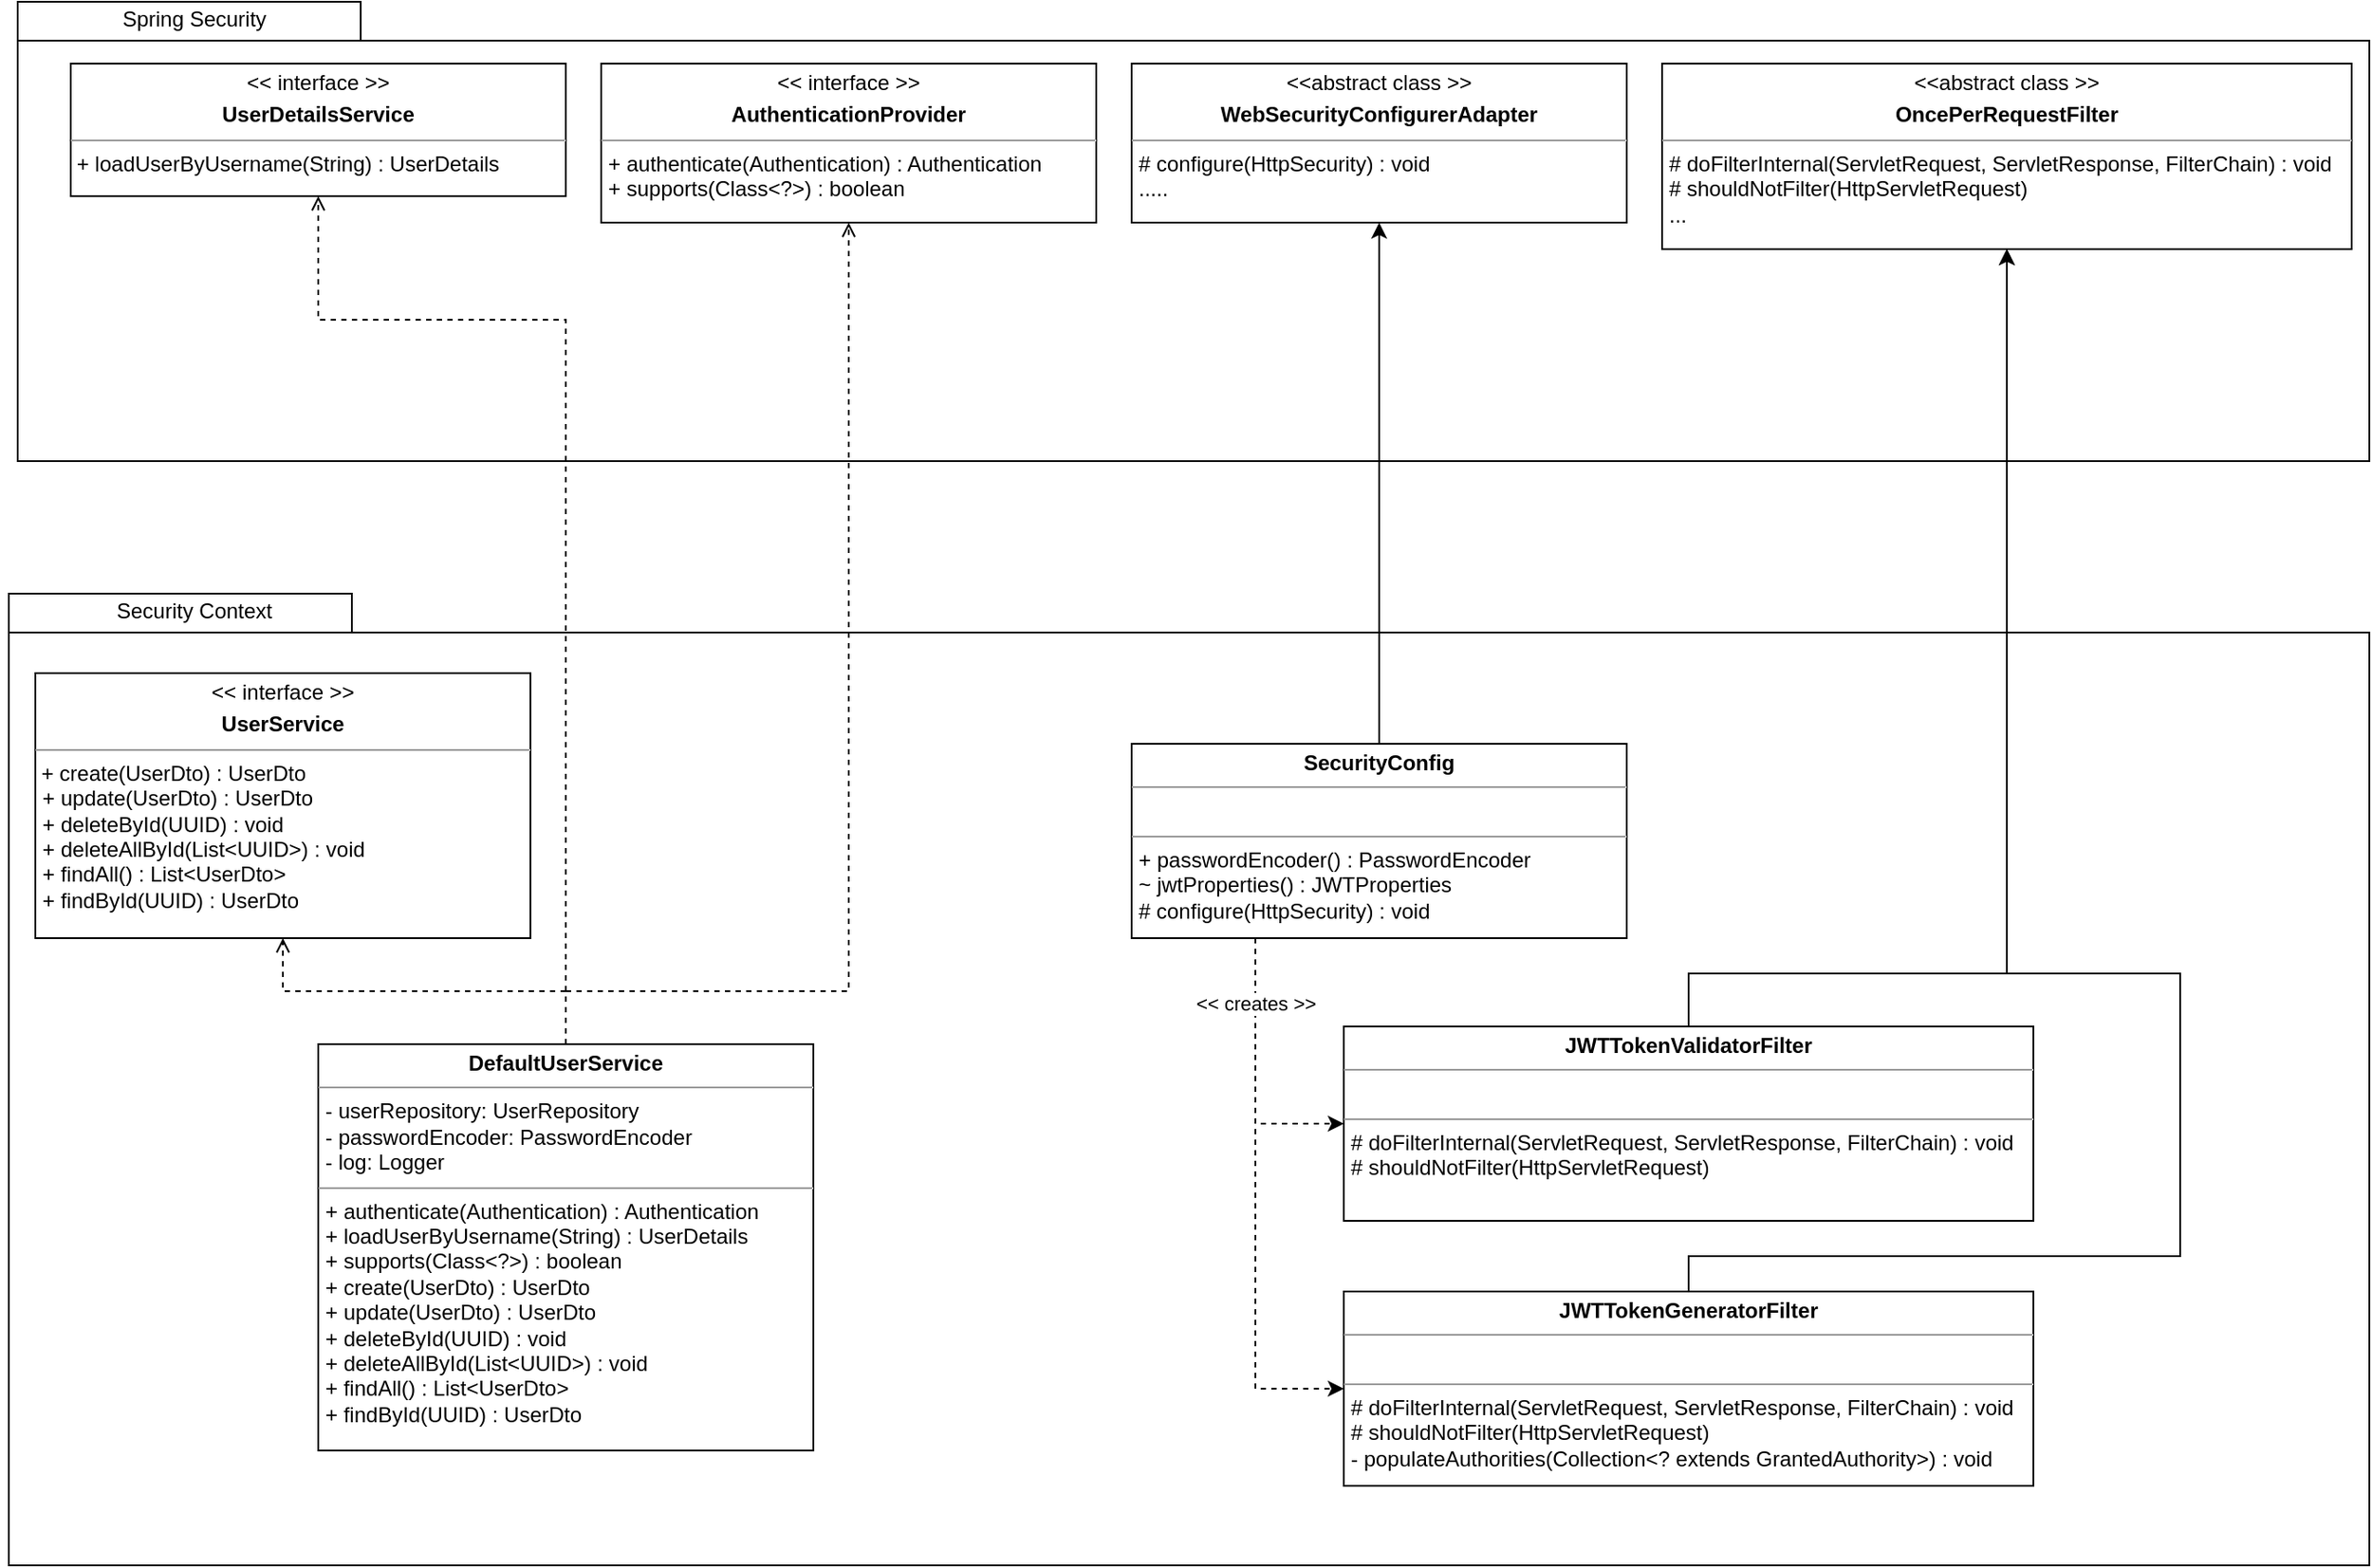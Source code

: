 <mxfile version="14.9.6" type="device"><diagram id="C5RBs43oDa-KdzZeNtuy" name="Page-1"><mxGraphModel dx="1222" dy="1139" grid="1" gridSize="10" guides="1" tooltips="1" connect="1" arrows="1" fold="1" page="1" pageScale="1" pageWidth="827" pageHeight="1169" math="0" shadow="0"><root><mxCell id="WIyWlLk6GJQsqaUBKTNV-0"/><mxCell id="WIyWlLk6GJQsqaUBKTNV-1" parent="WIyWlLk6GJQsqaUBKTNV-0"/><mxCell id="u7O5PFSHYpUWa1uGsDM9-23" value="" style="shape=folder;fontStyle=1;spacingTop=10;tabWidth=194;tabHeight=22;tabPosition=left;html=1;rounded=0;shadow=0;comic=0;labelBackgroundColor=none;strokeWidth=1;fillColor=none;fontFamily=Verdana;fontSize=10;align=center;" vertex="1" parent="WIyWlLk6GJQsqaUBKTNV-1"><mxGeometry x="25" y="585" width="1335" height="550" as="geometry"/></mxCell><mxCell id="u7O5PFSHYpUWa1uGsDM9-32" style="edgeStyle=orthogonalEdgeStyle;rounded=0;orthogonalLoop=1;jettySize=auto;html=1;dashed=1;endArrow=open;endFill=0;" edge="1" parent="WIyWlLk6GJQsqaUBKTNV-1" source="u7O5PFSHYpUWa1uGsDM9-2" target="u7O5PFSHYpUWa1uGsDM9-25"><mxGeometry relative="1" as="geometry"/></mxCell><mxCell id="u7O5PFSHYpUWa1uGsDM9-33" style="edgeStyle=orthogonalEdgeStyle;rounded=0;orthogonalLoop=1;jettySize=auto;html=1;entryX=0.5;entryY=1;entryDx=0;entryDy=0;dashed=1;endArrow=open;endFill=0;" edge="1" parent="WIyWlLk6GJQsqaUBKTNV-1" source="u7O5PFSHYpUWa1uGsDM9-2" target="u7O5PFSHYpUWa1uGsDM9-28"><mxGeometry relative="1" as="geometry"><Array as="points"><mxPoint x="340" y="430"/><mxPoint x="200" y="430"/></Array></mxGeometry></mxCell><mxCell id="u7O5PFSHYpUWa1uGsDM9-34" style="edgeStyle=orthogonalEdgeStyle;rounded=0;orthogonalLoop=1;jettySize=auto;html=1;entryX=0.5;entryY=1;entryDx=0;entryDy=0;exitX=0.5;exitY=0;exitDx=0;exitDy=0;dashed=1;endArrow=open;endFill=0;" edge="1" parent="WIyWlLk6GJQsqaUBKTNV-1" source="u7O5PFSHYpUWa1uGsDM9-2" target="u7O5PFSHYpUWa1uGsDM9-29"><mxGeometry relative="1" as="geometry"><Array as="points"><mxPoint x="340" y="810"/><mxPoint x="500" y="810"/></Array></mxGeometry></mxCell><mxCell id="u7O5PFSHYpUWa1uGsDM9-2" value="&lt;p style=&quot;margin: 0px ; margin-top: 4px ; text-align: center&quot;&gt;&lt;b&gt;DefaultUserService&lt;/b&gt;&lt;/p&gt;&lt;hr size=&quot;1&quot;&gt;&lt;p style=&quot;margin: 0px ; margin-left: 4px&quot;&gt;- userRepository: UserRepository&lt;br&gt;- passwordEncoder: PasswordEncoder&lt;/p&gt;&lt;p style=&quot;margin: 0px ; margin-left: 4px&quot;&gt;- log: Logger&lt;/p&gt;&lt;hr size=&quot;1&quot;&gt;&lt;p style=&quot;margin: 0px ; margin-left: 4px&quot;&gt;+ authenticate(Authentication) : Authentication&lt;br&gt;&lt;/p&gt;&lt;p style=&quot;margin: 0px ; margin-left: 4px&quot;&gt;+ loadUserByUsername(String) : UserDetails&lt;/p&gt;&lt;p style=&quot;margin: 0px ; margin-left: 4px&quot;&gt;+ supports(Class&amp;lt;?&amp;gt;) : boolean&lt;/p&gt;&lt;p style=&quot;margin: 0px ; margin-left: 4px&quot;&gt;+ create(UserDto) : UserDto&lt;/p&gt;&lt;p style=&quot;margin: 0px ; margin-left: 4px&quot;&gt;+ update(UserDto) : UserDto&lt;/p&gt;&lt;p style=&quot;margin: 0px ; margin-left: 4px&quot;&gt;+ deleteById(UUID) : void&lt;/p&gt;&lt;p style=&quot;margin: 0px ; margin-left: 4px&quot;&gt;+ deleteAllById(List&amp;lt;UUID&amp;gt;) : void&lt;/p&gt;&lt;p style=&quot;margin: 0px ; margin-left: 4px&quot;&gt;+ findAll() : List&amp;lt;UserDto&amp;gt;&lt;/p&gt;&lt;p style=&quot;margin: 0px ; margin-left: 4px&quot;&gt;+ findById(UUID) : UserDto &lt;br&gt;&lt;/p&gt;&lt;p style=&quot;margin: 0px ; margin-left: 4px&quot;&gt;&lt;br&gt;&lt;/p&gt;" style="verticalAlign=top;align=left;overflow=fill;fontSize=12;fontFamily=Helvetica;html=1;rounded=0;shadow=0;comic=0;labelBackgroundColor=none;strokeWidth=1" vertex="1" parent="WIyWlLk6GJQsqaUBKTNV-1"><mxGeometry x="200" y="840" width="280" height="230" as="geometry"/></mxCell><mxCell id="u7O5PFSHYpUWa1uGsDM9-24" value="Security Context" style="text;html=1;strokeColor=none;fillColor=none;align=center;verticalAlign=middle;whiteSpace=wrap;rounded=0;" vertex="1" parent="WIyWlLk6GJQsqaUBKTNV-1"><mxGeometry x="20" y="585" width="220" height="20" as="geometry"/></mxCell><mxCell id="u7O5PFSHYpUWa1uGsDM9-25" value="&lt;p style=&quot;margin: 0px ; margin-top: 4px ; text-align: center&quot;&gt;&amp;lt;&amp;lt; interface &amp;gt;&amp;gt;&lt;b&gt;&lt;br&gt;&lt;/b&gt;&lt;/p&gt;&lt;p style=&quot;margin: 0px ; margin-top: 4px ; text-align: center&quot;&gt;&lt;b&gt;UserService&lt;/b&gt;&lt;/p&gt;&lt;hr size=&quot;1&quot;&gt;&amp;nbsp;+ create(UserDto) : UserDto&lt;p style=&quot;margin: 0px ; margin-left: 4px&quot;&gt;+ update(UserDto) : UserDto&lt;/p&gt;&lt;p style=&quot;margin: 0px ; margin-left: 4px&quot;&gt;+ deleteById(UUID) : void&lt;/p&gt;&lt;p style=&quot;margin: 0px ; margin-left: 4px&quot;&gt;+ deleteAllById(List&amp;lt;UUID&amp;gt;) : void&lt;/p&gt;&lt;p style=&quot;margin: 0px ; margin-left: 4px&quot;&gt;+ findAll() : List&amp;lt;UserDto&amp;gt;&lt;/p&gt;&lt;p style=&quot;margin: 0px ; margin-left: 4px&quot;&gt;+ findById(UUID) : UserDto &lt;br&gt;&lt;/p&gt;&lt;p style=&quot;margin: 0px ; margin-left: 4px&quot;&gt;&lt;br&gt;&lt;/p&gt;" style="verticalAlign=top;align=left;overflow=fill;fontSize=12;fontFamily=Helvetica;html=1;rounded=0;shadow=0;comic=0;labelBackgroundColor=none;strokeWidth=1" vertex="1" parent="WIyWlLk6GJQsqaUBKTNV-1"><mxGeometry x="40" y="630" width="280" height="150" as="geometry"/></mxCell><mxCell id="u7O5PFSHYpUWa1uGsDM9-26" value="" style="shape=folder;fontStyle=1;spacingTop=10;tabWidth=194;tabHeight=22;tabPosition=left;html=1;rounded=0;shadow=0;comic=0;labelBackgroundColor=none;strokeWidth=1;fillColor=none;fontFamily=Verdana;fontSize=10;align=center;" vertex="1" parent="WIyWlLk6GJQsqaUBKTNV-1"><mxGeometry x="30" y="250" width="1330" height="260" as="geometry"/></mxCell><mxCell id="u7O5PFSHYpUWa1uGsDM9-27" value="Spring Security" style="text;html=1;strokeColor=none;fillColor=none;align=center;verticalAlign=middle;whiteSpace=wrap;rounded=0;" vertex="1" parent="WIyWlLk6GJQsqaUBKTNV-1"><mxGeometry x="20" y="250" width="220" height="20" as="geometry"/></mxCell><mxCell id="u7O5PFSHYpUWa1uGsDM9-28" value="&lt;p style=&quot;margin: 0px ; margin-top: 4px ; text-align: center&quot;&gt;&amp;lt;&amp;lt; interface &amp;gt;&amp;gt;&lt;b&gt;&lt;br&gt;&lt;/b&gt;&lt;/p&gt;&lt;p style=&quot;margin: 0px ; margin-top: 4px ; text-align: center&quot;&gt;&lt;b&gt;UserDetailsService&lt;/b&gt;&lt;/p&gt;&lt;hr size=&quot;1&quot;&gt;&amp;nbsp;+ loadUserByUsername(String) : UserDetails&lt;p style=&quot;margin: 0px ; margin-left: 4px&quot;&gt;&lt;br&gt;&lt;/p&gt;" style="verticalAlign=top;align=left;overflow=fill;fontSize=12;fontFamily=Helvetica;html=1;rounded=0;shadow=0;comic=0;labelBackgroundColor=none;strokeWidth=1" vertex="1" parent="WIyWlLk6GJQsqaUBKTNV-1"><mxGeometry x="60" y="285" width="280" height="75" as="geometry"/></mxCell><mxCell id="u7O5PFSHYpUWa1uGsDM9-29" value="&lt;p style=&quot;margin: 0px ; margin-top: 4px ; text-align: center&quot;&gt;&amp;lt;&amp;lt; interface &amp;gt;&amp;gt;&lt;b&gt;&lt;br&gt;&lt;/b&gt;&lt;/p&gt;&lt;p style=&quot;margin: 0px ; margin-top: 4px ; text-align: center&quot;&gt;&lt;b&gt;AuthenticationProvider&lt;/b&gt;&lt;/p&gt;&lt;hr size=&quot;1&quot;&gt;&lt;p style=&quot;margin: 0px ; margin-left: 4px&quot;&gt;+ authenticate(Authentication) : Authentication&lt;br&gt;&lt;/p&gt;&lt;p style=&quot;margin: 0px ; margin-left: 4px&quot;&gt;+ supports(Class&amp;lt;?&amp;gt;) : boolean&lt;/p&gt;&lt;p style=&quot;margin: 0px ; margin-left: 4px&quot;&gt;&lt;br&gt;&lt;/p&gt;" style="verticalAlign=top;align=left;overflow=fill;fontSize=12;fontFamily=Helvetica;html=1;rounded=0;shadow=0;comic=0;labelBackgroundColor=none;strokeWidth=1" vertex="1" parent="WIyWlLk6GJQsqaUBKTNV-1"><mxGeometry x="360" y="285" width="280" height="90" as="geometry"/></mxCell><mxCell id="u7O5PFSHYpUWa1uGsDM9-30" value="&lt;p style=&quot;margin: 0px ; margin-top: 4px ; text-align: center&quot;&gt;&amp;lt;&amp;lt;abstract class &amp;gt;&amp;gt;&lt;b&gt;&lt;br&gt;&lt;/b&gt;&lt;/p&gt;&lt;p style=&quot;margin: 0px ; margin-top: 4px ; text-align: center&quot;&gt;&lt;b&gt;WebSecurityConfigurerAdapter&lt;/b&gt;&lt;/p&gt;&lt;hr size=&quot;1&quot;&gt;&lt;p style=&quot;margin: 0px ; margin-left: 4px&quot;&gt;# configure(HttpSecurity) : void&lt;/p&gt;&lt;p style=&quot;margin: 0px ; margin-left: 4px&quot;&gt;.....&lt;br&gt;&lt;/p&gt;&lt;p style=&quot;margin: 0px ; margin-left: 4px&quot;&gt;&lt;br&gt;&lt;/p&gt;&lt;p style=&quot;margin: 0px ; margin-left: 4px&quot;&gt;&lt;br&gt;&lt;/p&gt;" style="verticalAlign=top;align=left;overflow=fill;fontSize=12;fontFamily=Helvetica;html=1;rounded=0;shadow=0;comic=0;labelBackgroundColor=none;strokeWidth=1" vertex="1" parent="WIyWlLk6GJQsqaUBKTNV-1"><mxGeometry x="660" y="285" width="280" height="90" as="geometry"/></mxCell><mxCell id="u7O5PFSHYpUWa1uGsDM9-31" value="&lt;p style=&quot;margin: 0px ; margin-top: 4px ; text-align: center&quot;&gt;&amp;lt;&amp;lt;abstract class &amp;gt;&amp;gt;&lt;b&gt;&lt;br&gt;&lt;/b&gt;&lt;/p&gt;&lt;p style=&quot;margin: 0px ; margin-top: 4px ; text-align: center&quot;&gt;&lt;b&gt;OncePerRequestFilter&lt;/b&gt;&lt;/p&gt;&lt;hr size=&quot;1&quot;&gt;&lt;p style=&quot;margin: 0px ; margin-left: 4px&quot;&gt;# doFilterInternal(ServletRequest, ServletResponse, FilterChain) : void&lt;/p&gt;&lt;p style=&quot;margin: 0px ; margin-left: 4px&quot;&gt;# shouldNotFilter(HttpServletRequest)&lt;/p&gt;&lt;p style=&quot;margin: 0px ; margin-left: 4px&quot;&gt;...&lt;br&gt;&lt;/p&gt;&lt;p style=&quot;margin: 0px ; margin-left: 4px&quot;&gt;&lt;br&gt;&lt;/p&gt;&lt;p style=&quot;margin: 0px ; margin-left: 4px&quot;&gt;&lt;br&gt;&lt;/p&gt;" style="verticalAlign=top;align=left;overflow=fill;fontSize=12;fontFamily=Helvetica;html=1;rounded=0;shadow=0;comic=0;labelBackgroundColor=none;strokeWidth=1" vertex="1" parent="WIyWlLk6GJQsqaUBKTNV-1"><mxGeometry x="960" y="285" width="390" height="105" as="geometry"/></mxCell><mxCell id="u7O5PFSHYpUWa1uGsDM9-38" style="edgeStyle=orthogonalEdgeStyle;rounded=0;orthogonalLoop=1;jettySize=auto;html=1;entryX=0.5;entryY=1;entryDx=0;entryDy=0;endArrow=classic;endFill=1;" edge="1" parent="WIyWlLk6GJQsqaUBKTNV-1" source="u7O5PFSHYpUWa1uGsDM9-35" target="u7O5PFSHYpUWa1uGsDM9-30"><mxGeometry relative="1" as="geometry"/></mxCell><mxCell id="u7O5PFSHYpUWa1uGsDM9-41" style="edgeStyle=orthogonalEdgeStyle;rounded=0;orthogonalLoop=1;jettySize=auto;html=1;exitX=0.25;exitY=1;exitDx=0;exitDy=0;entryX=0;entryY=0.5;entryDx=0;entryDy=0;endArrow=classic;endFill=1;dashed=1;" edge="1" parent="WIyWlLk6GJQsqaUBKTNV-1" source="u7O5PFSHYpUWa1uGsDM9-35" target="u7O5PFSHYpUWa1uGsDM9-36"><mxGeometry relative="1" as="geometry"/></mxCell><mxCell id="u7O5PFSHYpUWa1uGsDM9-42" style="edgeStyle=orthogonalEdgeStyle;rounded=0;orthogonalLoop=1;jettySize=auto;html=1;exitX=0.25;exitY=1;exitDx=0;exitDy=0;entryX=0;entryY=0.5;entryDx=0;entryDy=0;dashed=1;endArrow=classic;endFill=1;" edge="1" parent="WIyWlLk6GJQsqaUBKTNV-1" source="u7O5PFSHYpUWa1uGsDM9-35" target="u7O5PFSHYpUWa1uGsDM9-37"><mxGeometry relative="1" as="geometry"/></mxCell><mxCell id="u7O5PFSHYpUWa1uGsDM9-43" value="&amp;lt;&amp;lt; creates &amp;gt;&amp;gt;" style="edgeLabel;html=1;align=center;verticalAlign=middle;resizable=0;points=[];" vertex="1" connectable="0" parent="u7O5PFSHYpUWa1uGsDM9-42"><mxGeometry x="-0.757" y="3" relative="1" as="geometry"><mxPoint x="-3" as="offset"/></mxGeometry></mxCell><mxCell id="u7O5PFSHYpUWa1uGsDM9-35" value="&lt;p style=&quot;margin: 0px ; margin-top: 4px ; text-align: center&quot;&gt;&lt;b&gt;SecurityConfig&lt;/b&gt;&lt;br&gt;&lt;/p&gt;&lt;hr size=&quot;1&quot;&gt;&lt;br&gt;&lt;hr size=&quot;1&quot;&gt;&lt;p style=&quot;margin: 0px ; margin-left: 4px&quot;&gt;+ passwordEncoder() : PasswordEncoder&lt;br&gt;&lt;/p&gt;&lt;p style=&quot;margin: 0px ; margin-left: 4px&quot;&gt;~ jwtProperties() : JWTProperties&lt;/p&gt;&lt;p style=&quot;margin: 0px ; margin-left: 4px&quot;&gt;# configure(HttpSecurity) : void&lt;/p&gt;" style="verticalAlign=top;align=left;overflow=fill;fontSize=12;fontFamily=Helvetica;html=1;rounded=0;shadow=0;comic=0;labelBackgroundColor=none;strokeWidth=1" vertex="1" parent="WIyWlLk6GJQsqaUBKTNV-1"><mxGeometry x="660" y="670" width="280" height="110" as="geometry"/></mxCell><mxCell id="u7O5PFSHYpUWa1uGsDM9-39" style="edgeStyle=orthogonalEdgeStyle;rounded=0;orthogonalLoop=1;jettySize=auto;html=1;exitX=0.5;exitY=0;exitDx=0;exitDy=0;endArrow=classic;endFill=1;" edge="1" parent="WIyWlLk6GJQsqaUBKTNV-1" source="u7O5PFSHYpUWa1uGsDM9-36" target="u7O5PFSHYpUWa1uGsDM9-31"><mxGeometry relative="1" as="geometry"><Array as="points"><mxPoint x="975" y="800"/><mxPoint x="1155" y="800"/></Array></mxGeometry></mxCell><mxCell id="u7O5PFSHYpUWa1uGsDM9-36" value="&lt;p style=&quot;margin: 0px ; margin-top: 4px ; text-align: center&quot;&gt;&lt;b&gt;JWTTokenValidatorFilter&lt;/b&gt;&lt;br&gt;&lt;/p&gt;&lt;hr size=&quot;1&quot;&gt;&lt;br&gt;&lt;hr size=&quot;1&quot;&gt;&lt;p style=&quot;margin: 0px ; margin-left: 4px&quot;&gt;# doFilterInternal(ServletRequest, ServletResponse, FilterChain) : void&lt;/p&gt;&lt;p style=&quot;margin: 0px ; margin-left: 4px&quot;&gt;# shouldNotFilter(HttpServletRequest)&lt;/p&gt;" style="verticalAlign=top;align=left;overflow=fill;fontSize=12;fontFamily=Helvetica;html=1;rounded=0;shadow=0;comic=0;labelBackgroundColor=none;strokeWidth=1" vertex="1" parent="WIyWlLk6GJQsqaUBKTNV-1"><mxGeometry x="780" y="830" width="390" height="110" as="geometry"/></mxCell><mxCell id="u7O5PFSHYpUWa1uGsDM9-40" style="edgeStyle=orthogonalEdgeStyle;rounded=0;orthogonalLoop=1;jettySize=auto;html=1;entryX=0.5;entryY=1;entryDx=0;entryDy=0;endArrow=classic;endFill=1;" edge="1" parent="WIyWlLk6GJQsqaUBKTNV-1" source="u7O5PFSHYpUWa1uGsDM9-37" target="u7O5PFSHYpUWa1uGsDM9-31"><mxGeometry relative="1" as="geometry"><Array as="points"><mxPoint x="975" y="960"/><mxPoint x="1253" y="960"/><mxPoint x="1253" y="800"/><mxPoint x="1155" y="800"/></Array></mxGeometry></mxCell><mxCell id="u7O5PFSHYpUWa1uGsDM9-37" value="&lt;p style=&quot;margin: 0px ; margin-top: 4px ; text-align: center&quot;&gt;&lt;b&gt;JWTTokenGeneratorFilter&lt;/b&gt;&lt;br&gt;&lt;/p&gt;&lt;hr size=&quot;1&quot;&gt;&lt;br&gt;&lt;hr size=&quot;1&quot;&gt;&lt;p style=&quot;margin: 0px ; margin-left: 4px&quot;&gt;# doFilterInternal(ServletRequest, ServletResponse, FilterChain) : void&lt;/p&gt;&lt;p style=&quot;margin: 0px ; margin-left: 4px&quot;&gt;# shouldNotFilter(HttpServletRequest)&lt;/p&gt;&lt;p style=&quot;margin: 0px ; margin-left: 4px&quot;&gt;- populateAuthorities(Collection&amp;lt;? extends GrantedAuthority&amp;gt;) : void&lt;/p&gt;" style="verticalAlign=top;align=left;overflow=fill;fontSize=12;fontFamily=Helvetica;html=1;rounded=0;shadow=0;comic=0;labelBackgroundColor=none;strokeWidth=1" vertex="1" parent="WIyWlLk6GJQsqaUBKTNV-1"><mxGeometry x="780" y="980" width="390" height="110" as="geometry"/></mxCell></root></mxGraphModel></diagram></mxfile>